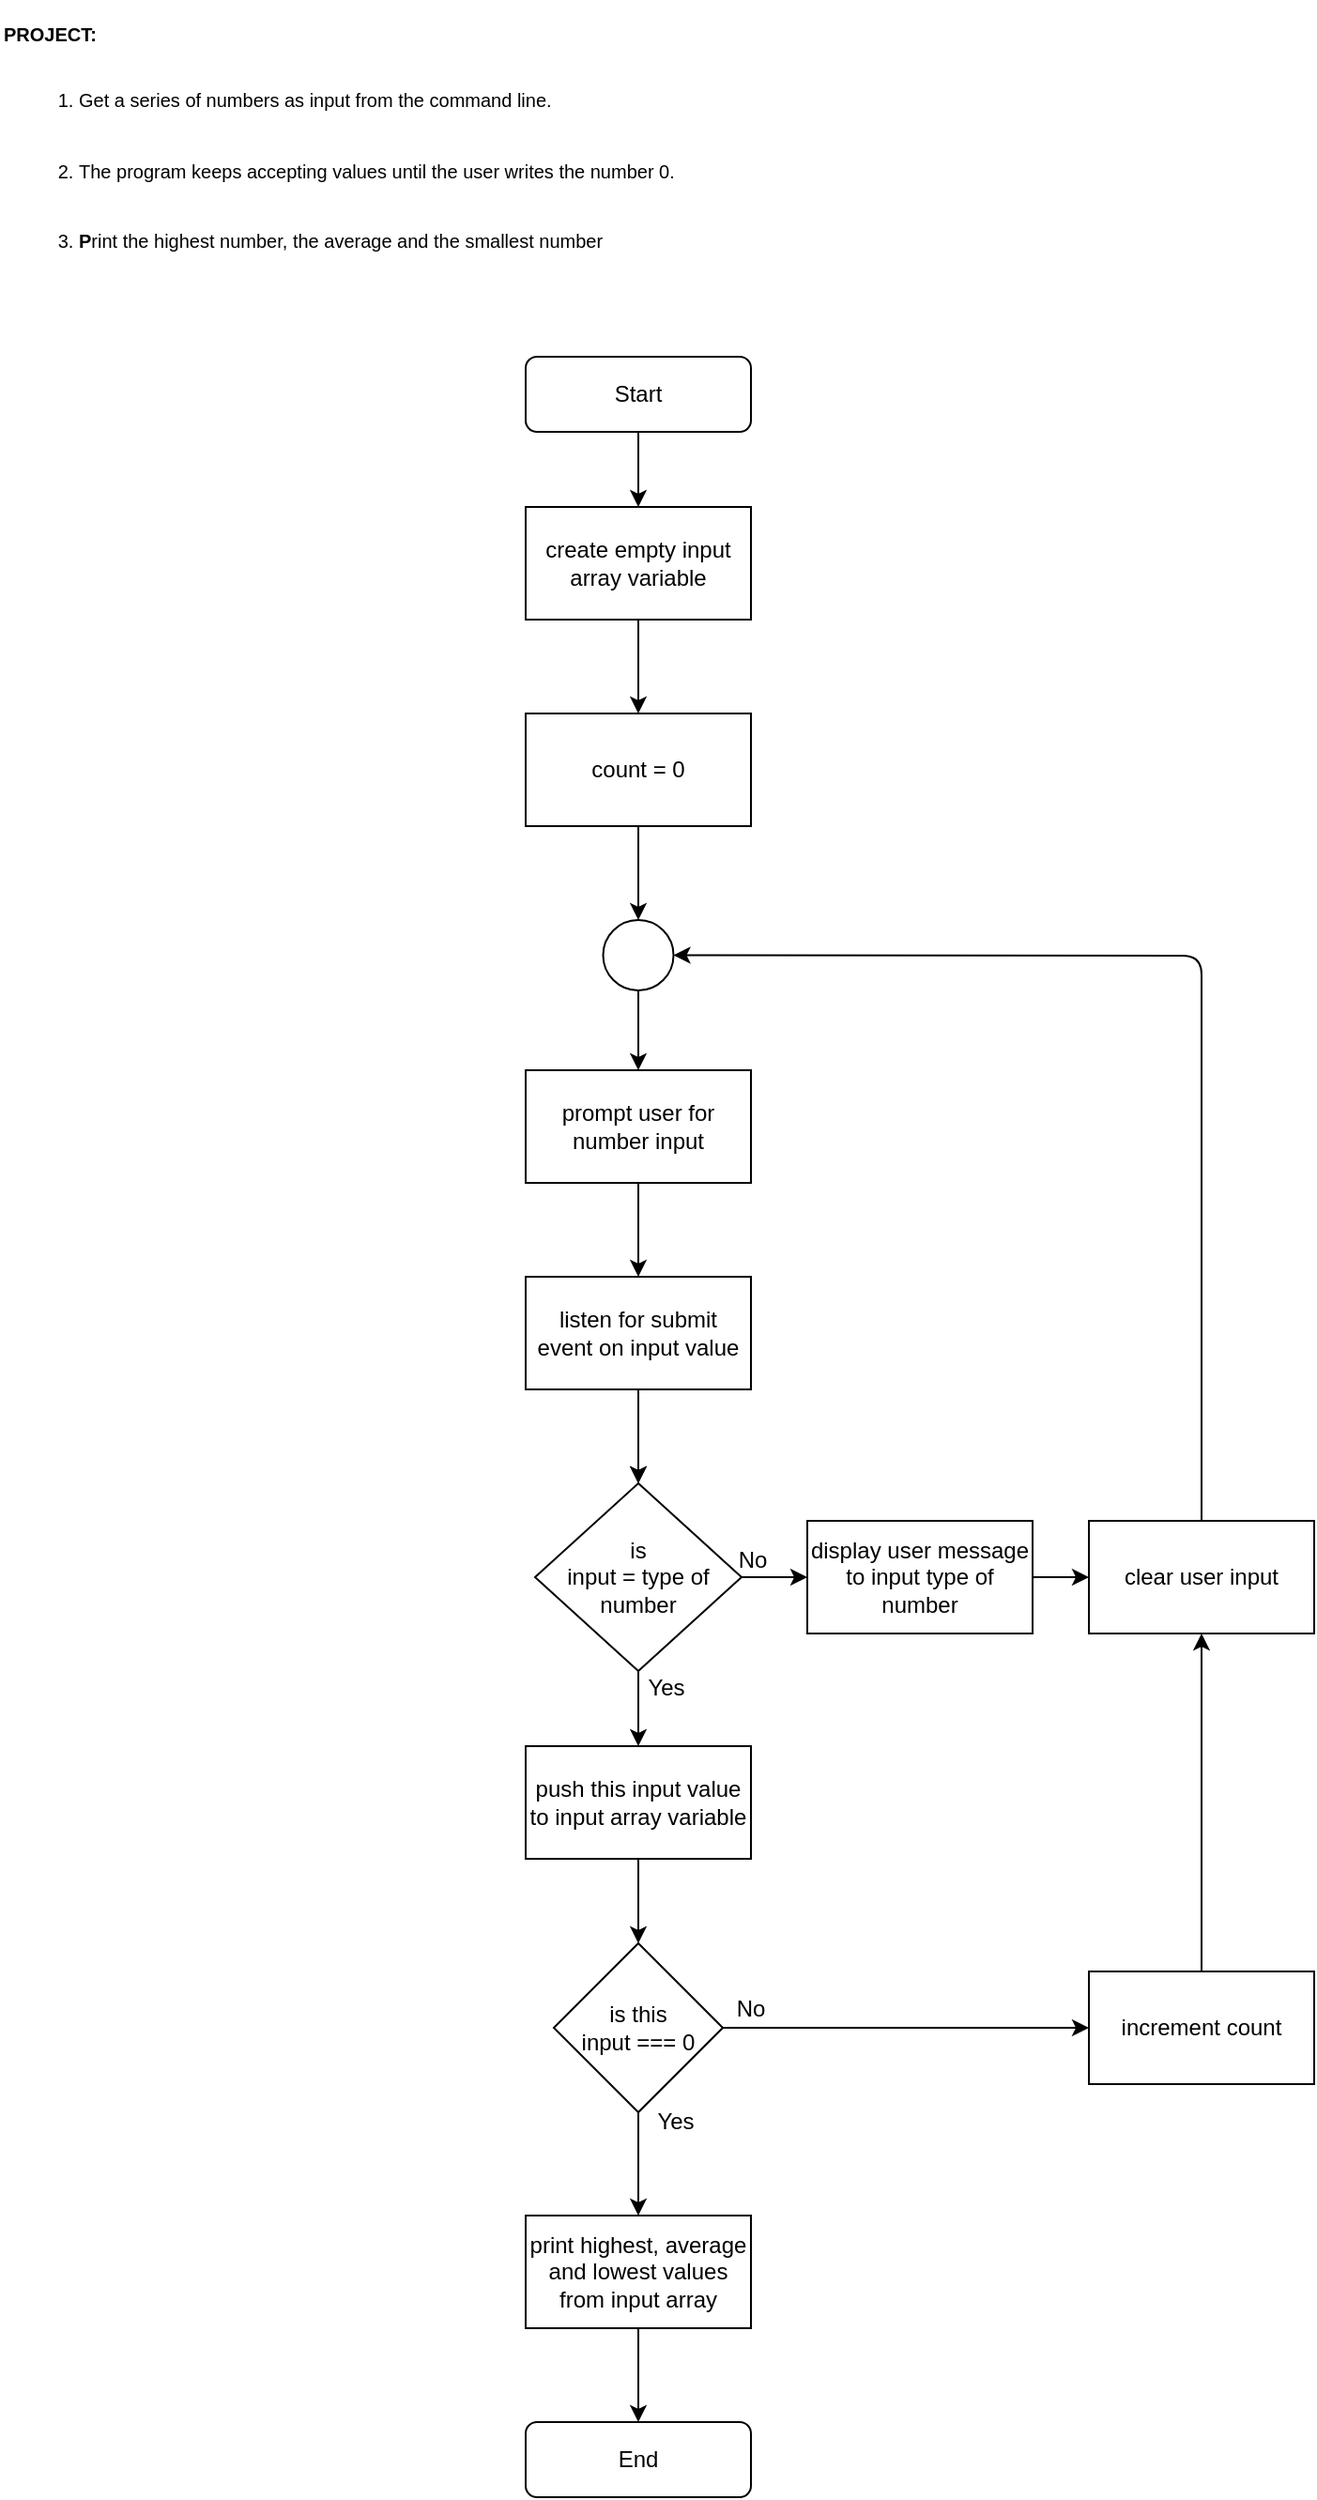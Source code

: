 <mxfile version="14.5.3" type="github">
  <diagram id="C5RBs43oDa-KdzZeNtuy" name="Page-1">
    <mxGraphModel dx="695" dy="1886" grid="1" gridSize="10" guides="1" tooltips="1" connect="1" arrows="1" fold="1" page="1" pageScale="1" pageWidth="827" pageHeight="1169" math="0" shadow="0">
      <root>
        <mxCell id="WIyWlLk6GJQsqaUBKTNV-0" />
        <mxCell id="WIyWlLk6GJQsqaUBKTNV-1" parent="WIyWlLk6GJQsqaUBKTNV-0" />
        <mxCell id="WIyWlLk6GJQsqaUBKTNV-3" value="Start" style="rounded=1;whiteSpace=wrap;html=1;fontSize=12;glass=0;strokeWidth=1;shadow=0;" parent="WIyWlLk6GJQsqaUBKTNV-1" vertex="1">
          <mxGeometry x="330" y="110" width="120" height="40" as="geometry" />
        </mxCell>
        <mxCell id="nVVhdgOKUoeTOndjpUT4-1" value="&lt;p style=&quot;line-height: 130%&quot;&gt;&lt;/p&gt;&lt;h1 class=&quot;w-2/3 pt-4 mx-auto mt-10 text-2xl font-normal leading-8 tracking-tight text-center text-gray-900 sm:text-2xl sm:leading-10&quot; style=&quot;font-size: 10px&quot; align=&quot;left&quot;&gt;&lt;font style=&quot;font-size: 10px&quot;&gt;PROJECT:&lt;/font&gt;&lt;/h1&gt;&lt;ol style=&quot;font-size: 10px&quot;&gt;&lt;li&gt;&lt;h1 class=&quot;w-2/3 pt-4 mx-auto mt-10 text-2xl font-normal leading-8 tracking-tight text-center text-gray-900 sm:text-2xl sm:leading-10&quot; align=&quot;left&quot;&gt;&lt;font style=&quot;font-size: 10px&quot;&gt;&lt;span style=&quot;font-weight: normal&quot;&gt;Get a series of numbers as input from the command line.&amp;nbsp;&lt;/span&gt;&lt;/font&gt;&lt;font style=&quot;font-size: 10px&quot;&gt;&lt;span style=&quot;font-weight: normal&quot;&gt;&lt;/span&gt;&lt;/font&gt;&lt;/h1&gt;&lt;/li&gt;&lt;li&gt;&lt;h1 class=&quot;w-2/3 pt-4 mx-auto mt-10 text-2xl font-normal leading-8 tracking-tight text-center text-gray-900 sm:text-2xl sm:leading-10&quot; align=&quot;left&quot;&gt;&lt;font style=&quot;font-size: 10px&quot;&gt;&lt;span style=&quot;font-weight: normal&quot;&gt;&lt;/span&gt;&lt;font style=&quot;font-size: 10px&quot;&gt;&lt;span style=&quot;font-weight: normal&quot;&gt;The program &lt;/span&gt;&lt;/font&gt;&lt;font style=&quot;font-size: 10px&quot;&gt;&lt;span style=&quot;font-weight: normal&quot;&gt;keeps accepting values until the user writes the number 0. &lt;br&gt;&lt;/span&gt;&lt;/font&gt;&lt;/font&gt;&lt;/h1&gt;&lt;/li&gt;&lt;li&gt;&lt;h1 class=&quot;w-2/3 pt-4 mx-auto mt-10 text-2xl font-normal leading-8 tracking-tight text-center text-gray-900 sm:text-2xl sm:leading-10&quot; align=&quot;left&quot;&gt;&lt;font style=&quot;font-size: 10px&quot;&gt;&lt;span style=&quot;font-weight: normal&quot;&gt;&lt;/span&gt;P&lt;span style=&quot;font-weight: normal&quot;&gt;rint the highest number, the average and the smallest number&lt;/span&gt;&lt;br&gt;&lt;/font&gt;&lt;font style=&quot;font-size: 10px&quot;&gt;&lt;span style=&quot;font-weight: normal&quot;&gt;                        &lt;/span&gt;&lt;/font&gt;&lt;/h1&gt;&lt;/li&gt;&lt;/ol&gt;&lt;p&gt;&lt;/p&gt;" style="text;html=1;strokeColor=none;fillColor=none;align=left;verticalAlign=middle;whiteSpace=wrap;rounded=0;" parent="WIyWlLk6GJQsqaUBKTNV-1" vertex="1">
          <mxGeometry x="50" y="-30" width="680" height="50" as="geometry" />
        </mxCell>
        <mxCell id="nVVhdgOKUoeTOndjpUT4-5" value="create empty input array variable" style="rounded=0;whiteSpace=wrap;html=1;" parent="WIyWlLk6GJQsqaUBKTNV-1" vertex="1">
          <mxGeometry x="330" y="190" width="120" height="60" as="geometry" />
        </mxCell>
        <mxCell id="nVVhdgOKUoeTOndjpUT4-6" value="prompt user for number input" style="rounded=0;whiteSpace=wrap;html=1;" parent="WIyWlLk6GJQsqaUBKTNV-1" vertex="1">
          <mxGeometry x="330" y="490" width="120" height="60" as="geometry" />
        </mxCell>
        <mxCell id="nVVhdgOKUoeTOndjpUT4-7" value="is this&lt;br&gt;input === 0" style="rhombus;whiteSpace=wrap;html=1;" parent="WIyWlLk6GJQsqaUBKTNV-1" vertex="1">
          <mxGeometry x="345" y="955" width="90" height="90" as="geometry" />
        </mxCell>
        <mxCell id="nVVhdgOKUoeTOndjpUT4-8" value="push this input value to input array variable" style="rounded=0;whiteSpace=wrap;html=1;" parent="WIyWlLk6GJQsqaUBKTNV-1" vertex="1">
          <mxGeometry x="330" y="850" width="120" height="60" as="geometry" />
        </mxCell>
        <mxCell id="nVVhdgOKUoeTOndjpUT4-9" value="print highest, average and lowest values from input array" style="rounded=0;whiteSpace=wrap;html=1;" parent="WIyWlLk6GJQsqaUBKTNV-1" vertex="1">
          <mxGeometry x="330" y="1100" width="120" height="60" as="geometry" />
        </mxCell>
        <mxCell id="nVVhdgOKUoeTOndjpUT4-10" value="" style="endArrow=classic;html=1;exitX=1;exitY=0.5;exitDx=0;exitDy=0;entryX=0;entryY=0.5;entryDx=0;entryDy=0;" parent="WIyWlLk6GJQsqaUBKTNV-1" source="nVVhdgOKUoeTOndjpUT4-7" target="nVVhdgOKUoeTOndjpUT4-18" edge="1">
          <mxGeometry width="50" height="50" relative="1" as="geometry">
            <mxPoint x="410" y="970" as="sourcePoint" />
            <mxPoint x="460" y="920" as="targetPoint" />
          </mxGeometry>
        </mxCell>
        <mxCell id="nVVhdgOKUoeTOndjpUT4-11" value="" style="endArrow=classic;html=1;exitX=0.5;exitY=1;exitDx=0;exitDy=0;" parent="WIyWlLk6GJQsqaUBKTNV-1" source="WIyWlLk6GJQsqaUBKTNV-3" target="nVVhdgOKUoeTOndjpUT4-5" edge="1">
          <mxGeometry width="50" height="50" relative="1" as="geometry">
            <mxPoint x="410" y="400" as="sourcePoint" />
            <mxPoint x="460" y="350" as="targetPoint" />
          </mxGeometry>
        </mxCell>
        <mxCell id="nVVhdgOKUoeTOndjpUT4-12" value="" style="endArrow=classic;html=1;exitX=0.5;exitY=1;exitDx=0;exitDy=0;entryX=0.5;entryY=0;entryDx=0;entryDy=0;" parent="WIyWlLk6GJQsqaUBKTNV-1" source="nVVhdgOKUoeTOndjpUT4-20" target="nVVhdgOKUoeTOndjpUT4-6" edge="1">
          <mxGeometry width="50" height="50" relative="1" as="geometry">
            <mxPoint x="400" y="105" as="sourcePoint" />
            <mxPoint x="400" y="135" as="targetPoint" />
          </mxGeometry>
        </mxCell>
        <mxCell id="nVVhdgOKUoeTOndjpUT4-13" value="" style="endArrow=classic;html=1;exitX=0.5;exitY=1;exitDx=0;exitDy=0;entryX=0.5;entryY=0;entryDx=0;entryDy=0;" parent="WIyWlLk6GJQsqaUBKTNV-1" target="S02W1fI9ZoStS6UfyNoA-2" edge="1">
          <mxGeometry width="50" height="50" relative="1" as="geometry">
            <mxPoint x="390" y="670" as="sourcePoint" />
            <mxPoint x="390" y="730" as="targetPoint" />
          </mxGeometry>
        </mxCell>
        <mxCell id="nVVhdgOKUoeTOndjpUT4-14" value="" style="endArrow=classic;html=1;exitX=0.5;exitY=1;exitDx=0;exitDy=0;" parent="WIyWlLk6GJQsqaUBKTNV-1" source="nVVhdgOKUoeTOndjpUT4-7" target="nVVhdgOKUoeTOndjpUT4-9" edge="1">
          <mxGeometry width="50" height="50" relative="1" as="geometry">
            <mxPoint x="410" y="850" as="sourcePoint" />
            <mxPoint x="460" y="800" as="targetPoint" />
          </mxGeometry>
        </mxCell>
        <mxCell id="nVVhdgOKUoeTOndjpUT4-15" value="No" style="text;html=1;strokeColor=none;fillColor=none;align=center;verticalAlign=middle;whiteSpace=wrap;rounded=0;" parent="WIyWlLk6GJQsqaUBKTNV-1" vertex="1">
          <mxGeometry x="430" y="980" width="40" height="20" as="geometry" />
        </mxCell>
        <mxCell id="nVVhdgOKUoeTOndjpUT4-17" value="Yes" style="text;html=1;strokeColor=none;fillColor=none;align=center;verticalAlign=middle;whiteSpace=wrap;rounded=0;" parent="WIyWlLk6GJQsqaUBKTNV-1" vertex="1">
          <mxGeometry x="390" y="1040" width="40" height="20" as="geometry" />
        </mxCell>
        <mxCell id="nVVhdgOKUoeTOndjpUT4-18" value="increment count" style="rounded=0;whiteSpace=wrap;html=1;" parent="WIyWlLk6GJQsqaUBKTNV-1" vertex="1">
          <mxGeometry x="630" y="970" width="120" height="60" as="geometry" />
        </mxCell>
        <mxCell id="nVVhdgOKUoeTOndjpUT4-20" value="" style="ellipse;whiteSpace=wrap;html=1;aspect=fixed;" parent="WIyWlLk6GJQsqaUBKTNV-1" vertex="1">
          <mxGeometry x="371.25" y="410" width="37.5" height="37.5" as="geometry" />
        </mxCell>
        <mxCell id="nVVhdgOKUoeTOndjpUT4-22" value="count = 0" style="rounded=0;whiteSpace=wrap;html=1;" parent="WIyWlLk6GJQsqaUBKTNV-1" vertex="1">
          <mxGeometry x="330" y="300" width="120" height="60" as="geometry" />
        </mxCell>
        <mxCell id="nVVhdgOKUoeTOndjpUT4-23" value="" style="endArrow=classic;html=1;exitX=0.5;exitY=1;exitDx=0;exitDy=0;entryX=0.5;entryY=0;entryDx=0;entryDy=0;" parent="WIyWlLk6GJQsqaUBKTNV-1" source="nVVhdgOKUoeTOndjpUT4-8" target="nVVhdgOKUoeTOndjpUT4-7" edge="1">
          <mxGeometry width="50" height="50" relative="1" as="geometry">
            <mxPoint x="420" y="725" as="sourcePoint" />
            <mxPoint x="470" y="675" as="targetPoint" />
          </mxGeometry>
        </mxCell>
        <mxCell id="zz4ZG9g5Xl2yzL7-dUqN-2" value="" style="endArrow=classic;html=1;exitX=0.5;exitY=1;exitDx=0;exitDy=0;entryX=0.5;entryY=0;entryDx=0;entryDy=0;" parent="WIyWlLk6GJQsqaUBKTNV-1" source="nVVhdgOKUoeTOndjpUT4-22" target="nVVhdgOKUoeTOndjpUT4-20" edge="1">
          <mxGeometry width="50" height="50" relative="1" as="geometry">
            <mxPoint x="390" y="660" as="sourcePoint" />
            <mxPoint x="440" y="610" as="targetPoint" />
          </mxGeometry>
        </mxCell>
        <mxCell id="zz4ZG9g5Xl2yzL7-dUqN-4" value="" style="endArrow=classic;html=1;exitX=0.5;exitY=1;exitDx=0;exitDy=0;entryX=0.5;entryY=0;entryDx=0;entryDy=0;" parent="WIyWlLk6GJQsqaUBKTNV-1" source="nVVhdgOKUoeTOndjpUT4-5" target="nVVhdgOKUoeTOndjpUT4-22" edge="1">
          <mxGeometry width="50" height="50" relative="1" as="geometry">
            <mxPoint x="590" y="170" as="sourcePoint" />
            <mxPoint x="590" y="220" as="targetPoint" />
          </mxGeometry>
        </mxCell>
        <mxCell id="zz4ZG9g5Xl2yzL7-dUqN-10" value="" style="endArrow=classic;html=1;exitX=0.5;exitY=1;exitDx=0;exitDy=0;entryX=0.5;entryY=0;entryDx=0;entryDy=0;" parent="WIyWlLk6GJQsqaUBKTNV-1" source="nVVhdgOKUoeTOndjpUT4-9" target="zz4ZG9g5Xl2yzL7-dUqN-12" edge="1">
          <mxGeometry width="50" height="50" relative="1" as="geometry">
            <mxPoint x="390" y="1260" as="sourcePoint" />
            <mxPoint x="390" y="1210" as="targetPoint" />
          </mxGeometry>
        </mxCell>
        <mxCell id="zz4ZG9g5Xl2yzL7-dUqN-12" value="End" style="rounded=1;whiteSpace=wrap;html=1;fontSize=12;glass=0;strokeWidth=1;shadow=0;" parent="WIyWlLk6GJQsqaUBKTNV-1" vertex="1">
          <mxGeometry x="330" y="1210" width="120" height="40" as="geometry" />
        </mxCell>
        <mxCell id="zz4ZG9g5Xl2yzL7-dUqN-14" value="clear user input" style="rounded=0;whiteSpace=wrap;html=1;" parent="WIyWlLk6GJQsqaUBKTNV-1" vertex="1">
          <mxGeometry x="630" y="730" width="120" height="60" as="geometry" />
        </mxCell>
        <mxCell id="zz4ZG9g5Xl2yzL7-dUqN-15" value="" style="endArrow=classic;html=1;entryX=1;entryY=0.5;entryDx=0;entryDy=0;exitX=0.5;exitY=0;exitDx=0;exitDy=0;" parent="WIyWlLk6GJQsqaUBKTNV-1" source="zz4ZG9g5Xl2yzL7-dUqN-14" target="nVVhdgOKUoeTOndjpUT4-20" edge="1">
          <mxGeometry width="50" height="50" relative="1" as="geometry">
            <mxPoint x="410" y="640" as="sourcePoint" />
            <mxPoint x="460" y="590" as="targetPoint" />
            <Array as="points">
              <mxPoint x="690" y="429" />
            </Array>
          </mxGeometry>
        </mxCell>
        <mxCell id="zz4ZG9g5Xl2yzL7-dUqN-16" value="" style="endArrow=classic;html=1;entryX=0.5;entryY=1;entryDx=0;entryDy=0;exitX=0.5;exitY=0;exitDx=0;exitDy=0;" parent="WIyWlLk6GJQsqaUBKTNV-1" source="nVVhdgOKUoeTOndjpUT4-18" target="zz4ZG9g5Xl2yzL7-dUqN-14" edge="1">
          <mxGeometry width="50" height="50" relative="1" as="geometry">
            <mxPoint x="690" y="960" as="sourcePoint" />
            <mxPoint x="600" y="840" as="targetPoint" />
          </mxGeometry>
        </mxCell>
        <mxCell id="S02W1fI9ZoStS6UfyNoA-2" value="is&lt;br&gt;input = type of number" style="rhombus;whiteSpace=wrap;html=1;" vertex="1" parent="WIyWlLk6GJQsqaUBKTNV-1">
          <mxGeometry x="335" y="710" width="110" height="100" as="geometry" />
        </mxCell>
        <mxCell id="S02W1fI9ZoStS6UfyNoA-3" value="" style="endArrow=classic;html=1;entryX=0.5;entryY=0;entryDx=0;entryDy=0;exitX=0.5;exitY=1;exitDx=0;exitDy=0;" edge="1" parent="WIyWlLk6GJQsqaUBKTNV-1" source="S02W1fI9ZoStS6UfyNoA-2" target="nVVhdgOKUoeTOndjpUT4-8">
          <mxGeometry width="50" height="50" relative="1" as="geometry">
            <mxPoint x="330" y="820" as="sourcePoint" />
            <mxPoint x="380" y="770" as="targetPoint" />
          </mxGeometry>
        </mxCell>
        <mxCell id="S02W1fI9ZoStS6UfyNoA-4" value="No" style="text;html=1;strokeColor=none;fillColor=none;align=center;verticalAlign=middle;whiteSpace=wrap;rounded=0;" vertex="1" parent="WIyWlLk6GJQsqaUBKTNV-1">
          <mxGeometry x="431" y="741" width="40" height="20" as="geometry" />
        </mxCell>
        <mxCell id="S02W1fI9ZoStS6UfyNoA-5" value="Yes" style="text;html=1;strokeColor=none;fillColor=none;align=center;verticalAlign=middle;whiteSpace=wrap;rounded=0;" vertex="1" parent="WIyWlLk6GJQsqaUBKTNV-1">
          <mxGeometry x="385" y="809" width="40" height="20" as="geometry" />
        </mxCell>
        <mxCell id="S02W1fI9ZoStS6UfyNoA-8" value="display user message to input type of number" style="rounded=0;whiteSpace=wrap;html=1;" vertex="1" parent="WIyWlLk6GJQsqaUBKTNV-1">
          <mxGeometry x="480" y="730" width="120" height="60" as="geometry" />
        </mxCell>
        <mxCell id="S02W1fI9ZoStS6UfyNoA-11" value="" style="endArrow=classic;html=1;entryX=0;entryY=0.5;entryDx=0;entryDy=0;exitX=1;exitY=0.5;exitDx=0;exitDy=0;" edge="1" parent="WIyWlLk6GJQsqaUBKTNV-1" source="S02W1fI9ZoStS6UfyNoA-2" target="S02W1fI9ZoStS6UfyNoA-8">
          <mxGeometry width="50" height="50" relative="1" as="geometry">
            <mxPoint x="330" y="760" as="sourcePoint" />
            <mxPoint x="210" y="670" as="targetPoint" />
          </mxGeometry>
        </mxCell>
        <mxCell id="S02W1fI9ZoStS6UfyNoA-14" value="" style="endArrow=classic;html=1;entryX=0;entryY=0.5;entryDx=0;entryDy=0;exitX=1;exitY=0.5;exitDx=0;exitDy=0;" edge="1" parent="WIyWlLk6GJQsqaUBKTNV-1" source="S02W1fI9ZoStS6UfyNoA-8" target="zz4ZG9g5Xl2yzL7-dUqN-14">
          <mxGeometry width="50" height="50" relative="1" as="geometry">
            <mxPoint x="600" y="809" as="sourcePoint" />
            <mxPoint x="625" y="809" as="targetPoint" />
          </mxGeometry>
        </mxCell>
        <mxCell id="S02W1fI9ZoStS6UfyNoA-16" value="" style="edgeStyle=orthogonalEdgeStyle;rounded=0;orthogonalLoop=1;jettySize=auto;html=1;" edge="1" parent="WIyWlLk6GJQsqaUBKTNV-1" source="S02W1fI9ZoStS6UfyNoA-15" target="S02W1fI9ZoStS6UfyNoA-2">
          <mxGeometry relative="1" as="geometry">
            <Array as="points">
              <mxPoint x="390" y="660" />
              <mxPoint x="390" y="660" />
            </Array>
          </mxGeometry>
        </mxCell>
        <mxCell id="S02W1fI9ZoStS6UfyNoA-15" value="listen for submit&lt;br&gt;event on input value" style="rounded=0;whiteSpace=wrap;html=1;" vertex="1" parent="WIyWlLk6GJQsqaUBKTNV-1">
          <mxGeometry x="330" y="600" width="120" height="60" as="geometry" />
        </mxCell>
        <mxCell id="S02W1fI9ZoStS6UfyNoA-17" value="" style="endArrow=classic;html=1;exitX=0.5;exitY=1;exitDx=0;exitDy=0;entryX=0.5;entryY=0;entryDx=0;entryDy=0;" edge="1" parent="WIyWlLk6GJQsqaUBKTNV-1" source="nVVhdgOKUoeTOndjpUT4-6" target="S02W1fI9ZoStS6UfyNoA-15">
          <mxGeometry width="50" height="50" relative="1" as="geometry">
            <mxPoint x="520" y="710" as="sourcePoint" />
            <mxPoint x="570" y="660" as="targetPoint" />
          </mxGeometry>
        </mxCell>
      </root>
    </mxGraphModel>
  </diagram>
</mxfile>
